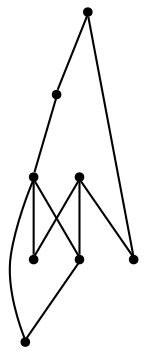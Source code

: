 graph {
  node [shape=point,comment="{\"directed\":false,\"doi\":\"10.1007/3-540-36151-0_10\",\"figure\":\"1 (3)\"}"]

  v0 [pos="1518.9582824707031,557.6041479905446"]
  v1 [pos="1492.9583231608074,473.72913559277845"]
  v2 [pos="1382.0832570393882,508.8541050752003"]
  v3 [pos="1380.4583231608076,584.2292169729867"]
  v4 [pos="1444.8332468668623,509.9791864554086"]
  v5 [pos="1284.3332926432295,528.7291864554086"]
  v6 [pos="1348.8333384195964,700.6041864554086"]
  v7 [pos="1244.2082722981772,461.35400334993983"]

  v0 -- v1 [id="-1",pos="1518.9582824707031,557.6041479905446 1492.9583231608074,473.72913559277845 1492.9583231608074,473.72913559277845 1492.9583231608074,473.72913559277845"]
  v0 -- v2 [id="-4",pos="1518.9582824707031,557.6041479905446 1382.0832570393882,508.8541050752003 1382.0832570393882,508.8541050752003 1382.0832570393882,508.8541050752003"]
  v1 -- v6 [id="-5",pos="1492.9583231608074,473.72913559277845 1472.5791931152344,622.9874948660531 1472.5791931152344,622.9874948660531 1472.5791931152344,622.9874948660531 1348.8333384195964,700.6041864554086 1348.8333384195964,700.6041864554086 1348.8333384195964,700.6041864554086"]
  v3 -- v4 [id="-6",pos="1380.4583231608076,584.2292169729867 1444.8332468668623,509.9791864554086 1444.8332468668623,509.9791864554086 1444.8332468668623,509.9791864554086"]
  v3 -- v2 [id="-7",pos="1380.4583231608076,584.2292169729867 1382.0832570393882,508.8541050752003 1382.0832570393882,508.8541050752003 1382.0832570393882,508.8541050752003"]
  v3 -- v5 [id="-8",pos="1380.4583231608076,584.2292169729867 1284.3332926432295,528.7291864554086 1284.3332926432295,528.7291864554086 1284.3332926432295,528.7291864554086"]
  v7 -- v6 [id="-9",pos="1244.2082722981772,461.35400334993983 1240.8374786376953,615.0749544302621 1240.8374786376953,615.0749544302621 1240.8374786376953,615.0749544302621 1348.8333384195964,700.6041864554086 1348.8333384195964,700.6041864554086 1348.8333384195964,700.6041864554086"]
  v6 -- v4 [id="-10",pos="1348.8333384195964,700.6041864554086 1444.8332468668623,509.9791864554086 1444.8332468668623,509.9791864554086 1444.8332468668623,509.9791864554086"]
  v5 -- v7 [id="-11",pos="1284.3332926432295,528.7291864554086 1244.2082722981772,461.35400334993983 1244.2082722981772,461.35400334993983 1244.2082722981772,461.35400334993983"]
  v6 -- v5 [id="-14",pos="1348.8333384195964,700.6041864554086 1284.3332926432295,528.7291864554086 1284.3332926432295,528.7291864554086 1284.3332926432295,528.7291864554086"]
}
